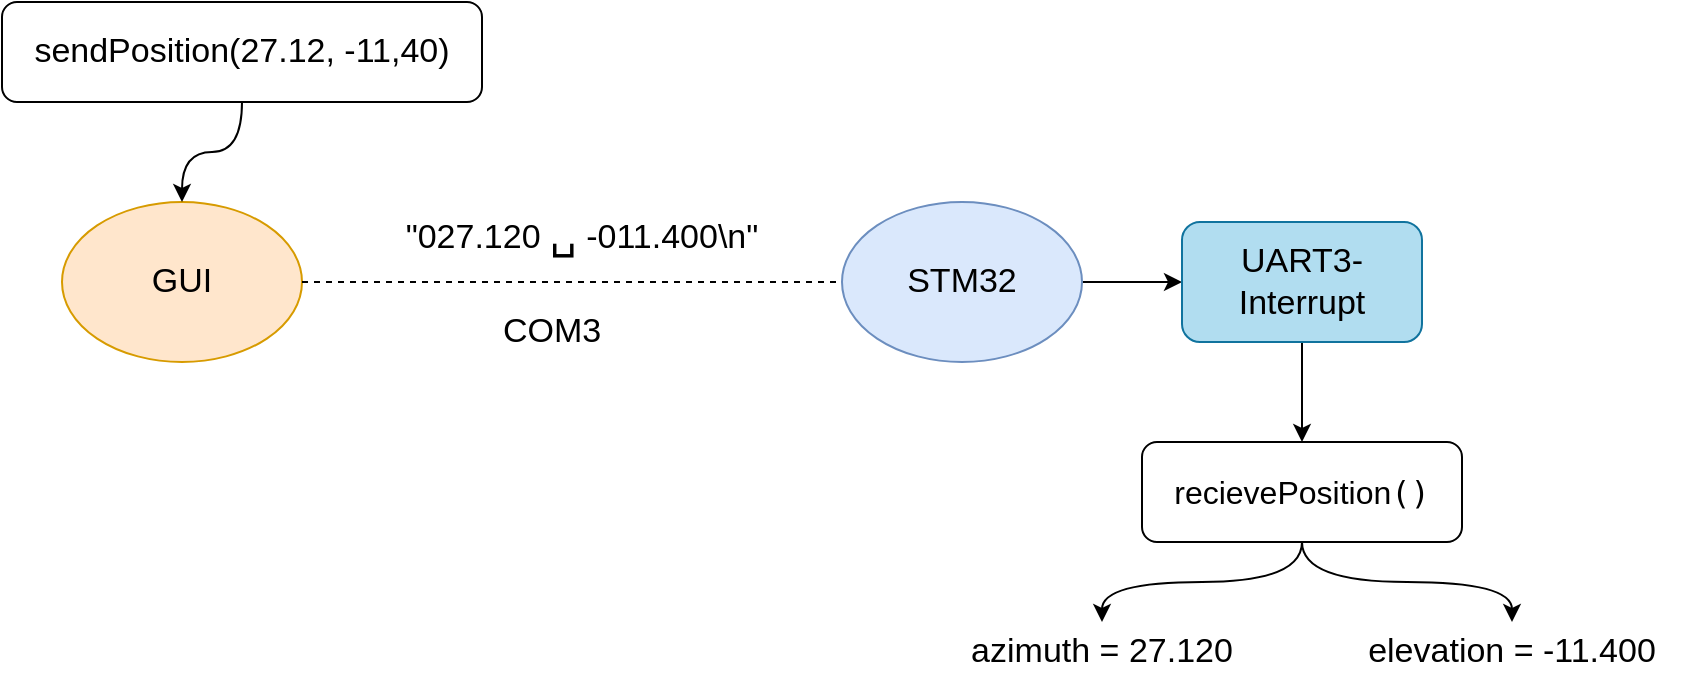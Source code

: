 <mxfile version="23.0.2" type="device">
  <diagram name="Seite-1" id="EOJMiIWB8Vc2h9jgSxAo">
    <mxGraphModel dx="1434" dy="754" grid="1" gridSize="10" guides="1" tooltips="1" connect="1" arrows="1" fold="1" page="1" pageScale="1" pageWidth="1169" pageHeight="827" math="0" shadow="0">
      <root>
        <mxCell id="0" />
        <mxCell id="1" parent="0" />
        <mxCell id="lGCu2KwbvtYzERa8yWbn-7" value="&lt;font style=&quot;font-size: 17px;&quot;&gt;GUI&lt;/font&gt;" style="ellipse;whiteSpace=wrap;html=1;fillColor=#ffe6cc;strokeColor=#d79b00;" vertex="1" parent="1">
          <mxGeometry x="240" y="250" width="120" height="80" as="geometry" />
        </mxCell>
        <mxCell id="lGCu2KwbvtYzERa8yWbn-31" style="edgeStyle=orthogonalEdgeStyle;rounded=0;orthogonalLoop=1;jettySize=auto;html=1;exitX=1;exitY=0.5;exitDx=0;exitDy=0;entryX=0;entryY=0.5;entryDx=0;entryDy=0;" edge="1" parent="1" source="lGCu2KwbvtYzERa8yWbn-11" target="lGCu2KwbvtYzERa8yWbn-30">
          <mxGeometry relative="1" as="geometry" />
        </mxCell>
        <mxCell id="lGCu2KwbvtYzERa8yWbn-11" value="&lt;font style=&quot;font-size: 17px;&quot;&gt;STM32&lt;/font&gt;" style="ellipse;whiteSpace=wrap;html=1;fillColor=#dae8fc;strokeColor=#6c8ebf;" vertex="1" parent="1">
          <mxGeometry x="630" y="250" width="120" height="80" as="geometry" />
        </mxCell>
        <mxCell id="lGCu2KwbvtYzERa8yWbn-12" value="" style="endArrow=none;dashed=1;html=1;rounded=0;exitX=1;exitY=0.5;exitDx=0;exitDy=0;entryX=0;entryY=0.5;entryDx=0;entryDy=0;" edge="1" parent="1" source="lGCu2KwbvtYzERa8yWbn-7" target="lGCu2KwbvtYzERa8yWbn-11">
          <mxGeometry width="50" height="50" relative="1" as="geometry">
            <mxPoint x="370" y="290" as="sourcePoint" />
            <mxPoint x="420" y="240" as="targetPoint" />
          </mxGeometry>
        </mxCell>
        <mxCell id="lGCu2KwbvtYzERa8yWbn-14" value="&lt;font style=&quot;font-size: 17px;&quot;&gt;COM3&lt;/font&gt;" style="text;html=1;strokeColor=none;fillColor=none;align=center;verticalAlign=middle;whiteSpace=wrap;rounded=0;" vertex="1" parent="1">
          <mxGeometry x="455" y="300" width="60" height="30" as="geometry" />
        </mxCell>
        <mxCell id="lGCu2KwbvtYzERa8yWbn-18" style="edgeStyle=orthogonalEdgeStyle;rounded=0;orthogonalLoop=1;jettySize=auto;html=1;exitX=0.5;exitY=1;exitDx=0;exitDy=0;entryX=0.5;entryY=0;entryDx=0;entryDy=0;curved=1;" edge="1" parent="1" source="lGCu2KwbvtYzERa8yWbn-17" target="lGCu2KwbvtYzERa8yWbn-7">
          <mxGeometry relative="1" as="geometry" />
        </mxCell>
        <mxCell id="lGCu2KwbvtYzERa8yWbn-17" value="&lt;font style=&quot;font-size: 17px;&quot;&gt;sendPosition(27.12, -11,40)&lt;/font&gt;" style="rounded=1;whiteSpace=wrap;html=1;" vertex="1" parent="1">
          <mxGeometry x="210" y="150" width="240" height="50" as="geometry" />
        </mxCell>
        <mxCell id="lGCu2KwbvtYzERa8yWbn-21" value="&lt;font style=&quot;font-size: 17px;&quot;&gt;&quot;027.120 &lt;/font&gt;&lt;font style=&quot;font-size: 21px;&quot;&gt;␣&lt;/font&gt;&lt;font style=&quot;font-size: 17px;&quot;&gt; -011.400\n&quot;&lt;/font&gt;" style="text;html=1;strokeColor=none;fillColor=none;align=center;verticalAlign=middle;whiteSpace=wrap;rounded=0;" vertex="1" parent="1">
          <mxGeometry x="400" y="230" width="200" height="70" as="geometry" />
        </mxCell>
        <mxCell id="lGCu2KwbvtYzERa8yWbn-35" style="edgeStyle=orthogonalEdgeStyle;rounded=0;orthogonalLoop=1;jettySize=auto;html=1;exitX=0.5;exitY=1;exitDx=0;exitDy=0;entryX=0.5;entryY=0;entryDx=0;entryDy=0;" edge="1" parent="1" source="lGCu2KwbvtYzERa8yWbn-30" target="lGCu2KwbvtYzERa8yWbn-34">
          <mxGeometry relative="1" as="geometry" />
        </mxCell>
        <mxCell id="lGCu2KwbvtYzERa8yWbn-30" value="&lt;font style=&quot;font-size: 17px;&quot;&gt;UART3-Interrupt&lt;/font&gt;" style="rounded=1;whiteSpace=wrap;html=1;fillColor=#b1ddf0;strokeColor=#10739e;" vertex="1" parent="1">
          <mxGeometry x="800" y="260" width="120" height="60" as="geometry" />
        </mxCell>
        <mxCell id="lGCu2KwbvtYzERa8yWbn-38" style="edgeStyle=orthogonalEdgeStyle;rounded=0;orthogonalLoop=1;jettySize=auto;html=1;exitX=0.5;exitY=1;exitDx=0;exitDy=0;entryX=0.5;entryY=0;entryDx=0;entryDy=0;curved=1;" edge="1" parent="1" source="lGCu2KwbvtYzERa8yWbn-34" target="lGCu2KwbvtYzERa8yWbn-36">
          <mxGeometry relative="1" as="geometry" />
        </mxCell>
        <mxCell id="lGCu2KwbvtYzERa8yWbn-39" style="edgeStyle=orthogonalEdgeStyle;rounded=0;orthogonalLoop=1;jettySize=auto;html=1;exitX=0.5;exitY=1;exitDx=0;exitDy=0;curved=1;" edge="1" parent="1" source="lGCu2KwbvtYzERa8yWbn-34" target="lGCu2KwbvtYzERa8yWbn-37">
          <mxGeometry relative="1" as="geometry" />
        </mxCell>
        <mxCell id="lGCu2KwbvtYzERa8yWbn-34" value="&lt;font style=&quot;font-size: 16px;&quot;&gt;recievePosition&lt;span style=&quot;border-color: var(--border-color); font-family: monospace; text-align: left;&quot; class=&quot;hljs-params&quot;&gt;()&lt;/span&gt;&lt;/font&gt;" style="rounded=1;whiteSpace=wrap;html=1;" vertex="1" parent="1">
          <mxGeometry x="780" y="370" width="160" height="50" as="geometry" />
        </mxCell>
        <mxCell id="lGCu2KwbvtYzERa8yWbn-36" value="&lt;font style=&quot;font-size: 17px;&quot;&gt;azimuth = 27.120&lt;/font&gt;" style="text;html=1;strokeColor=none;fillColor=none;align=center;verticalAlign=middle;whiteSpace=wrap;rounded=0;" vertex="1" parent="1">
          <mxGeometry x="690" y="460" width="140" height="30" as="geometry" />
        </mxCell>
        <mxCell id="lGCu2KwbvtYzERa8yWbn-37" value="&lt;font style=&quot;font-size: 17px;&quot;&gt;elevation = -11.400&lt;/font&gt;" style="text;html=1;strokeColor=none;fillColor=none;align=center;verticalAlign=middle;whiteSpace=wrap;rounded=0;" vertex="1" parent="1">
          <mxGeometry x="880" y="460" width="170" height="30" as="geometry" />
        </mxCell>
      </root>
    </mxGraphModel>
  </diagram>
</mxfile>

